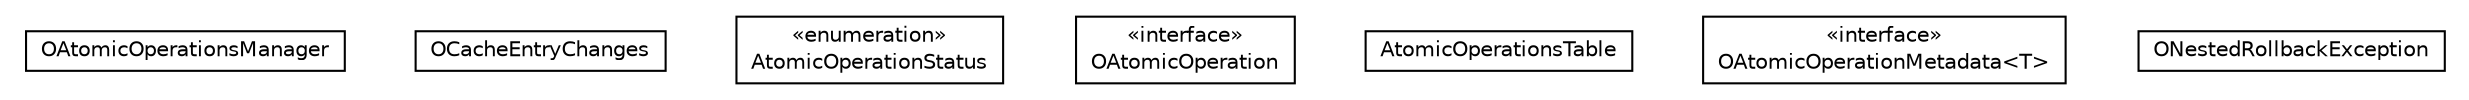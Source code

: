 #!/usr/local/bin/dot
#
# Class diagram 
# Generated by UMLGraph version R5_6-24-gf6e263 (http://www.umlgraph.org/)
#

digraph G {
	edge [fontname="Helvetica",fontsize=10,labelfontname="Helvetica",labelfontsize=10];
	node [fontname="Helvetica",fontsize=10,shape=plaintext];
	nodesep=0.25;
	ranksep=0.5;
	// com.orientechnologies.orient.core.storage.impl.local.paginated.atomicoperations.OAtomicOperationsManager
	c302216 [label=<<table title="com.orientechnologies.orient.core.storage.impl.local.paginated.atomicoperations.OAtomicOperationsManager" border="0" cellborder="1" cellspacing="0" cellpadding="2" port="p" href="./OAtomicOperationsManager.html">
		<tr><td><table border="0" cellspacing="0" cellpadding="1">
<tr><td align="center" balign="center"> OAtomicOperationsManager </td></tr>
		</table></td></tr>
		</table>>, URL="./OAtomicOperationsManager.html", fontname="Helvetica", fontcolor="black", fontsize=10.0];
	// com.orientechnologies.orient.core.storage.impl.local.paginated.atomicoperations.OCacheEntryChanges
	c302217 [label=<<table title="com.orientechnologies.orient.core.storage.impl.local.paginated.atomicoperations.OCacheEntryChanges" border="0" cellborder="1" cellspacing="0" cellpadding="2" port="p" href="./OCacheEntryChanges.html">
		<tr><td><table border="0" cellspacing="0" cellpadding="1">
<tr><td align="center" balign="center"> OCacheEntryChanges </td></tr>
		</table></td></tr>
		</table>>, URL="./OCacheEntryChanges.html", fontname="Helvetica", fontcolor="black", fontsize=10.0];
	// com.orientechnologies.orient.core.storage.impl.local.paginated.atomicoperations.AtomicOperationStatus
	c302218 [label=<<table title="com.orientechnologies.orient.core.storage.impl.local.paginated.atomicoperations.AtomicOperationStatus" border="0" cellborder="1" cellspacing="0" cellpadding="2" port="p" href="./AtomicOperationStatus.html">
		<tr><td><table border="0" cellspacing="0" cellpadding="1">
<tr><td align="center" balign="center"> &#171;enumeration&#187; </td></tr>
<tr><td align="center" balign="center"> AtomicOperationStatus </td></tr>
		</table></td></tr>
		</table>>, URL="./AtomicOperationStatus.html", fontname="Helvetica", fontcolor="black", fontsize=10.0];
	// com.orientechnologies.orient.core.storage.impl.local.paginated.atomicoperations.OAtomicOperation
	c302219 [label=<<table title="com.orientechnologies.orient.core.storage.impl.local.paginated.atomicoperations.OAtomicOperation" border="0" cellborder="1" cellspacing="0" cellpadding="2" port="p" href="./OAtomicOperation.html">
		<tr><td><table border="0" cellspacing="0" cellpadding="1">
<tr><td align="center" balign="center"> &#171;interface&#187; </td></tr>
<tr><td align="center" balign="center"> OAtomicOperation </td></tr>
		</table></td></tr>
		</table>>, URL="./OAtomicOperation.html", fontname="Helvetica", fontcolor="black", fontsize=10.0];
	// com.orientechnologies.orient.core.storage.impl.local.paginated.atomicoperations.AtomicOperationsTable
	c302220 [label=<<table title="com.orientechnologies.orient.core.storage.impl.local.paginated.atomicoperations.AtomicOperationsTable" border="0" cellborder="1" cellspacing="0" cellpadding="2" port="p" href="./AtomicOperationsTable.html">
		<tr><td><table border="0" cellspacing="0" cellpadding="1">
<tr><td align="center" balign="center"> AtomicOperationsTable </td></tr>
		</table></td></tr>
		</table>>, URL="./AtomicOperationsTable.html", fontname="Helvetica", fontcolor="black", fontsize=10.0];
	// com.orientechnologies.orient.core.storage.impl.local.paginated.atomicoperations.OAtomicOperationMetadata<T>
	c302221 [label=<<table title="com.orientechnologies.orient.core.storage.impl.local.paginated.atomicoperations.OAtomicOperationMetadata" border="0" cellborder="1" cellspacing="0" cellpadding="2" port="p" href="./OAtomicOperationMetadata.html">
		<tr><td><table border="0" cellspacing="0" cellpadding="1">
<tr><td align="center" balign="center"> &#171;interface&#187; </td></tr>
<tr><td align="center" balign="center"> OAtomicOperationMetadata&lt;T&gt; </td></tr>
		</table></td></tr>
		</table>>, URL="./OAtomicOperationMetadata.html", fontname="Helvetica", fontcolor="black", fontsize=10.0];
	// com.orientechnologies.orient.core.storage.impl.local.paginated.atomicoperations.ONestedRollbackException
	c302222 [label=<<table title="com.orientechnologies.orient.core.storage.impl.local.paginated.atomicoperations.ONestedRollbackException" border="0" cellborder="1" cellspacing="0" cellpadding="2" port="p" href="./ONestedRollbackException.html">
		<tr><td><table border="0" cellspacing="0" cellpadding="1">
<tr><td align="center" balign="center"> ONestedRollbackException </td></tr>
		</table></td></tr>
		</table>>, URL="./ONestedRollbackException.html", fontname="Helvetica", fontcolor="black", fontsize=10.0];
}

